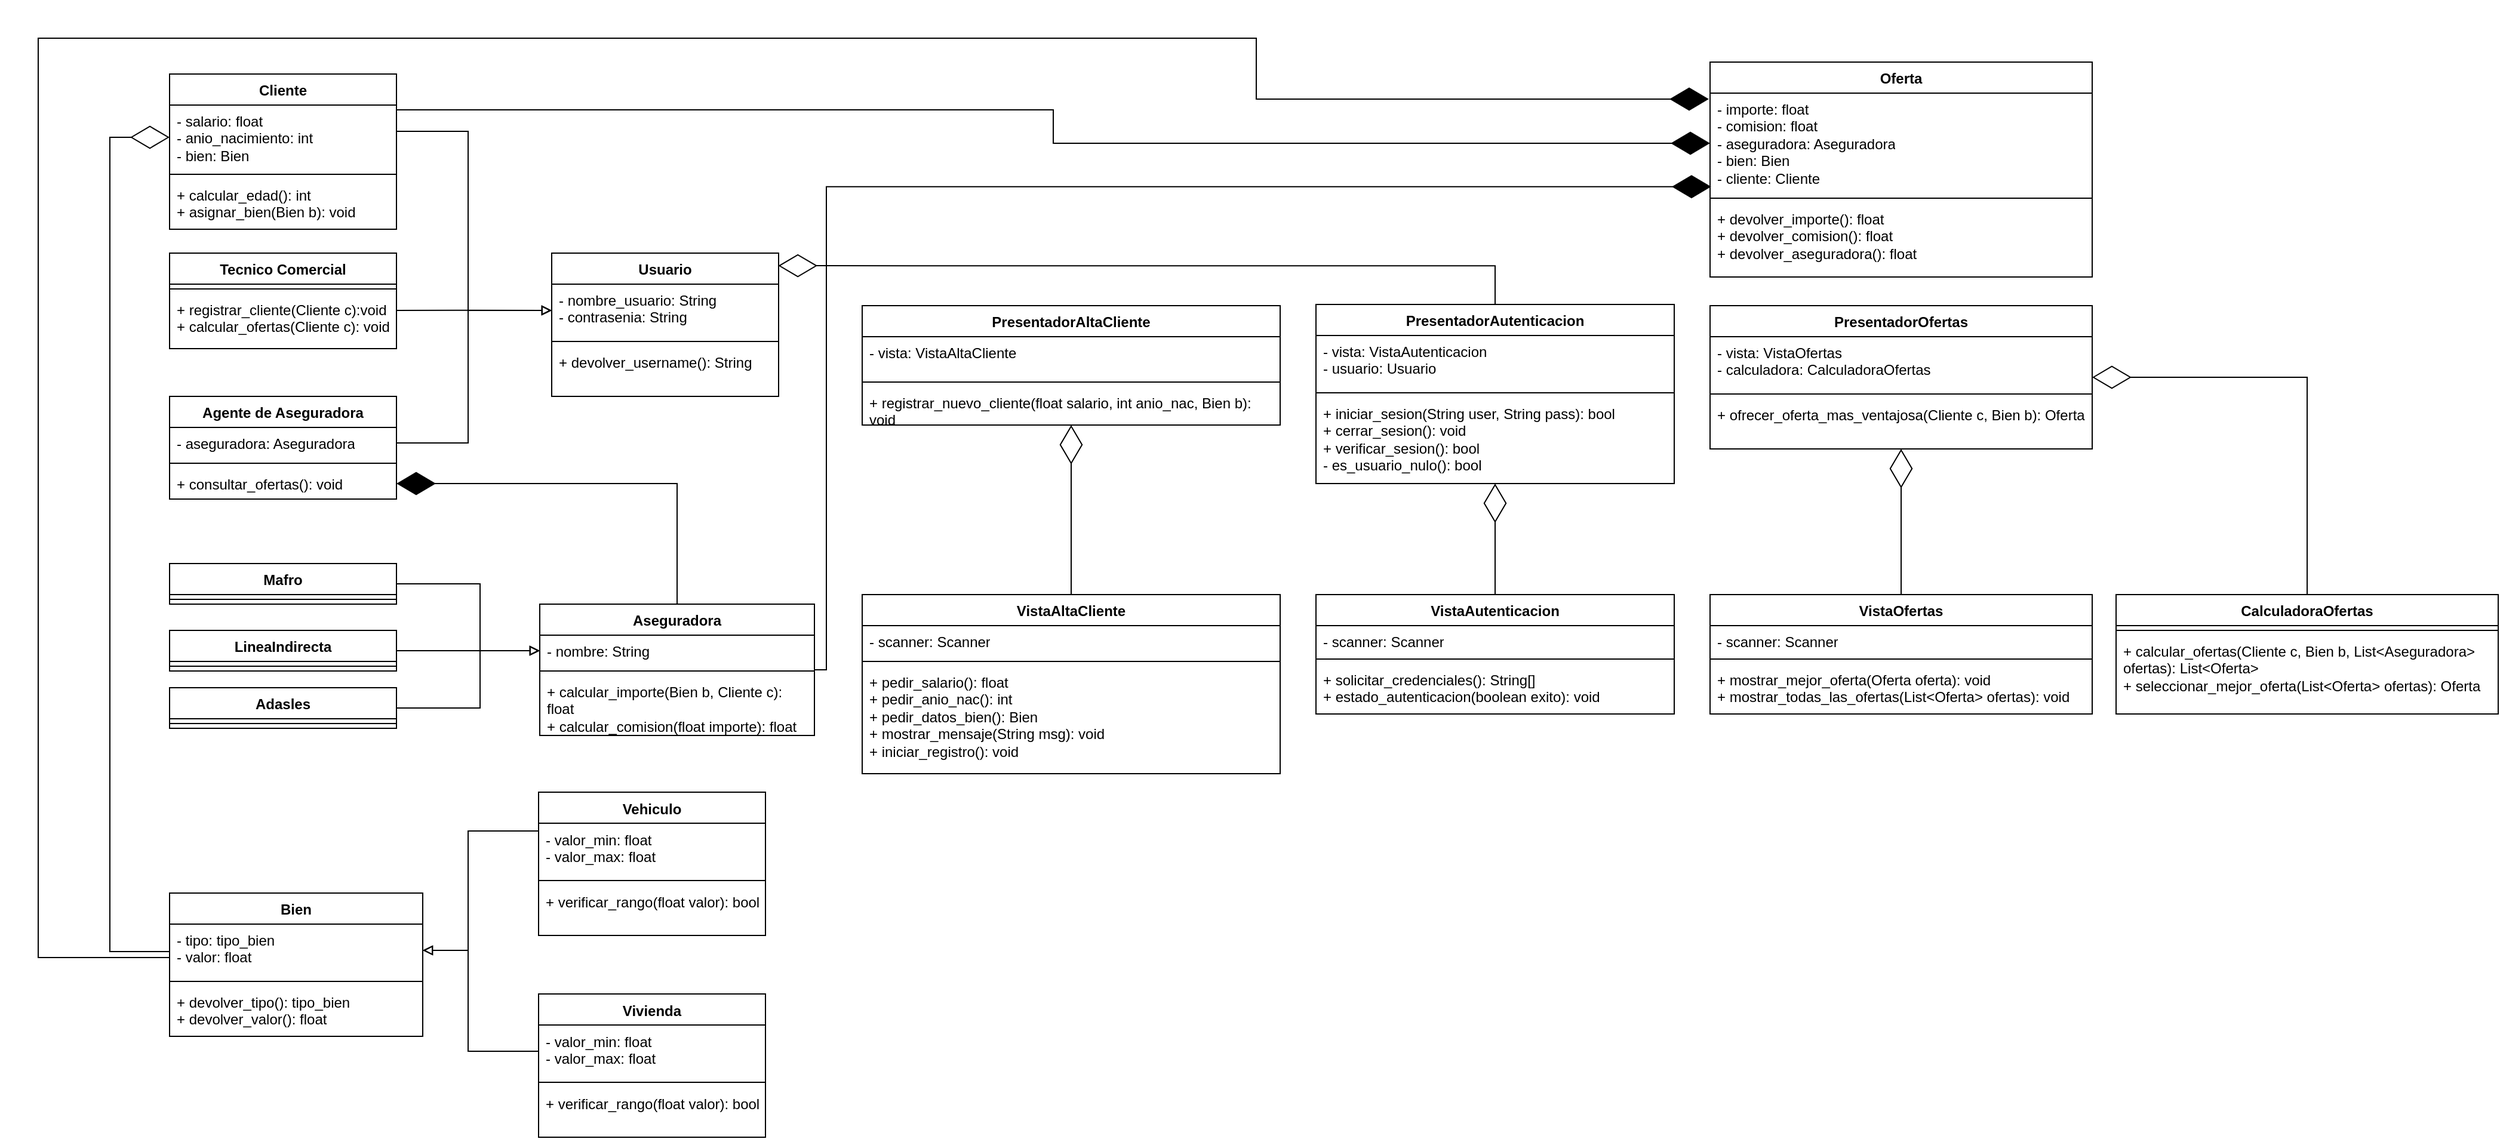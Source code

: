 <mxfile version="25.0.3">
  <diagram id="C5RBs43oDa-KdzZeNtuy" name="Page-1">
    <mxGraphModel dx="3160" dy="2427" grid="1" gridSize="10" guides="1" tooltips="1" connect="1" arrows="1" fold="1" page="1" pageScale="1" pageWidth="827" pageHeight="1169" math="0" shadow="0">
      <root>
        <mxCell id="WIyWlLk6GJQsqaUBKTNV-0" />
        <mxCell id="WIyWlLk6GJQsqaUBKTNV-1" parent="WIyWlLk6GJQsqaUBKTNV-0" />
        <mxCell id="Bf3HSFRt8SoNrJgRj-j6-0" value="Cliente" style="swimlane;fontStyle=1;align=center;verticalAlign=top;childLayout=stackLayout;horizontal=1;startSize=26;horizontalStack=0;resizeParent=1;resizeParentMax=0;resizeLast=0;collapsible=1;marginBottom=0;whiteSpace=wrap;html=1;" parent="WIyWlLk6GJQsqaUBKTNV-1" vertex="1">
          <mxGeometry x="10" y="50" width="190" height="130" as="geometry" />
        </mxCell>
        <mxCell id="Bf3HSFRt8SoNrJgRj-j6-1" value="&lt;div&gt;- salario: float&lt;/div&gt;&lt;div&gt;- anio_nacimiento: int&lt;br&gt;&lt;/div&gt;&lt;div&gt;- bien: Bien&lt;br&gt;&lt;/div&gt;" style="text;strokeColor=none;fillColor=none;align=left;verticalAlign=top;spacingLeft=4;spacingRight=4;overflow=hidden;rotatable=0;points=[[0,0.5],[1,0.5]];portConstraint=eastwest;whiteSpace=wrap;html=1;" parent="Bf3HSFRt8SoNrJgRj-j6-0" vertex="1">
          <mxGeometry y="26" width="190" height="54" as="geometry" />
        </mxCell>
        <mxCell id="Bf3HSFRt8SoNrJgRj-j6-2" value="" style="line;strokeWidth=1;fillColor=none;align=left;verticalAlign=middle;spacingTop=-1;spacingLeft=3;spacingRight=3;rotatable=0;labelPosition=right;points=[];portConstraint=eastwest;strokeColor=inherit;" parent="Bf3HSFRt8SoNrJgRj-j6-0" vertex="1">
          <mxGeometry y="80" width="190" height="8" as="geometry" />
        </mxCell>
        <mxCell id="Bf3HSFRt8SoNrJgRj-j6-3" value="&lt;div&gt;+ calcular_edad(): int&lt;/div&gt;&lt;div&gt;+ asignar_bien(Bien b): void&lt;br&gt;&lt;/div&gt;" style="text;strokeColor=none;fillColor=none;align=left;verticalAlign=top;spacingLeft=4;spacingRight=4;overflow=hidden;rotatable=0;points=[[0,0.5],[1,0.5]];portConstraint=eastwest;whiteSpace=wrap;html=1;" parent="Bf3HSFRt8SoNrJgRj-j6-0" vertex="1">
          <mxGeometry y="88" width="190" height="42" as="geometry" />
        </mxCell>
        <mxCell id="Bf3HSFRt8SoNrJgRj-j6-4" value="Tecnico Comercial" style="swimlane;fontStyle=1;align=center;verticalAlign=top;childLayout=stackLayout;horizontal=1;startSize=26;horizontalStack=0;resizeParent=1;resizeParentMax=0;resizeLast=0;collapsible=1;marginBottom=0;whiteSpace=wrap;html=1;" parent="WIyWlLk6GJQsqaUBKTNV-1" vertex="1">
          <mxGeometry x="10" y="200" width="190" height="80" as="geometry" />
        </mxCell>
        <mxCell id="Bf3HSFRt8SoNrJgRj-j6-6" value="" style="line;strokeWidth=1;fillColor=none;align=left;verticalAlign=middle;spacingTop=-1;spacingLeft=3;spacingRight=3;rotatable=0;labelPosition=right;points=[];portConstraint=eastwest;strokeColor=inherit;" parent="Bf3HSFRt8SoNrJgRj-j6-4" vertex="1">
          <mxGeometry y="26" width="190" height="8" as="geometry" />
        </mxCell>
        <mxCell id="Bf3HSFRt8SoNrJgRj-j6-7" value="&lt;div&gt;+ registrar_cliente(Cliente c):void&lt;/div&gt;&lt;div&gt;+ calcular_ofertas(Cliente c): void&lt;br&gt;&lt;/div&gt;" style="text;strokeColor=none;fillColor=none;align=left;verticalAlign=top;spacingLeft=4;spacingRight=4;overflow=hidden;rotatable=0;points=[[0,0.5],[1,0.5]];portConstraint=eastwest;whiteSpace=wrap;html=1;" parent="Bf3HSFRt8SoNrJgRj-j6-4" vertex="1">
          <mxGeometry y="34" width="190" height="46" as="geometry" />
        </mxCell>
        <mxCell id="Bf3HSFRt8SoNrJgRj-j6-8" value="Agente de Aseguradora" style="swimlane;fontStyle=1;align=center;verticalAlign=top;childLayout=stackLayout;horizontal=1;startSize=26;horizontalStack=0;resizeParent=1;resizeParentMax=0;resizeLast=0;collapsible=1;marginBottom=0;whiteSpace=wrap;html=1;" parent="WIyWlLk6GJQsqaUBKTNV-1" vertex="1">
          <mxGeometry x="10" y="320" width="190" height="86" as="geometry" />
        </mxCell>
        <mxCell id="Bf3HSFRt8SoNrJgRj-j6-9" value="- aseguradora: Aseguradora" style="text;strokeColor=none;fillColor=none;align=left;verticalAlign=top;spacingLeft=4;spacingRight=4;overflow=hidden;rotatable=0;points=[[0,0.5],[1,0.5]];portConstraint=eastwest;whiteSpace=wrap;html=1;" parent="Bf3HSFRt8SoNrJgRj-j6-8" vertex="1">
          <mxGeometry y="26" width="190" height="26" as="geometry" />
        </mxCell>
        <mxCell id="Bf3HSFRt8SoNrJgRj-j6-10" value="" style="line;strokeWidth=1;fillColor=none;align=left;verticalAlign=middle;spacingTop=-1;spacingLeft=3;spacingRight=3;rotatable=0;labelPosition=right;points=[];portConstraint=eastwest;strokeColor=inherit;" parent="Bf3HSFRt8SoNrJgRj-j6-8" vertex="1">
          <mxGeometry y="52" width="190" height="8" as="geometry" />
        </mxCell>
        <mxCell id="Bf3HSFRt8SoNrJgRj-j6-11" value="+ consultar_ofertas(): void" style="text;strokeColor=none;fillColor=none;align=left;verticalAlign=top;spacingLeft=4;spacingRight=4;overflow=hidden;rotatable=0;points=[[0,0.5],[1,0.5]];portConstraint=eastwest;whiteSpace=wrap;html=1;" parent="Bf3HSFRt8SoNrJgRj-j6-8" vertex="1">
          <mxGeometry y="60" width="190" height="26" as="geometry" />
        </mxCell>
        <mxCell id="Bf3HSFRt8SoNrJgRj-j6-12" value="Usuario" style="swimlane;fontStyle=1;align=center;verticalAlign=top;childLayout=stackLayout;horizontal=1;startSize=26;horizontalStack=0;resizeParent=1;resizeParentMax=0;resizeLast=0;collapsible=1;marginBottom=0;whiteSpace=wrap;html=1;" parent="WIyWlLk6GJQsqaUBKTNV-1" vertex="1">
          <mxGeometry x="330" y="200" width="190" height="120" as="geometry" />
        </mxCell>
        <mxCell id="Bf3HSFRt8SoNrJgRj-j6-13" value="&lt;div&gt;- nombre_usuario: String&lt;/div&gt;&lt;div&gt;- contrasenia: String&lt;br&gt;&lt;/div&gt;" style="text;strokeColor=none;fillColor=none;align=left;verticalAlign=top;spacingLeft=4;spacingRight=4;overflow=hidden;rotatable=0;points=[[0,0.5],[1,0.5]];portConstraint=eastwest;whiteSpace=wrap;html=1;" parent="Bf3HSFRt8SoNrJgRj-j6-12" vertex="1">
          <mxGeometry y="26" width="190" height="44" as="geometry" />
        </mxCell>
        <mxCell id="Bf3HSFRt8SoNrJgRj-j6-14" value="" style="line;strokeWidth=1;fillColor=none;align=left;verticalAlign=middle;spacingTop=-1;spacingLeft=3;spacingRight=3;rotatable=0;labelPosition=right;points=[];portConstraint=eastwest;strokeColor=inherit;" parent="Bf3HSFRt8SoNrJgRj-j6-12" vertex="1">
          <mxGeometry y="70" width="190" height="8" as="geometry" />
        </mxCell>
        <mxCell id="Bf3HSFRt8SoNrJgRj-j6-15" value="&lt;div&gt;+ devolver_username(): String&lt;/div&gt;" style="text;strokeColor=none;fillColor=none;align=left;verticalAlign=top;spacingLeft=4;spacingRight=4;overflow=hidden;rotatable=0;points=[[0,0.5],[1,0.5]];portConstraint=eastwest;whiteSpace=wrap;html=1;" parent="Bf3HSFRt8SoNrJgRj-j6-12" vertex="1">
          <mxGeometry y="78" width="190" height="42" as="geometry" />
        </mxCell>
        <mxCell id="Bf3HSFRt8SoNrJgRj-j6-16" value="Bien" style="swimlane;fontStyle=1;align=center;verticalAlign=top;childLayout=stackLayout;horizontal=1;startSize=26;horizontalStack=0;resizeParent=1;resizeParentMax=0;resizeLast=0;collapsible=1;marginBottom=0;whiteSpace=wrap;html=1;" parent="WIyWlLk6GJQsqaUBKTNV-1" vertex="1">
          <mxGeometry x="10" y="736" width="212" height="120" as="geometry" />
        </mxCell>
        <mxCell id="Bf3HSFRt8SoNrJgRj-j6-17" value="&lt;div&gt;- tipo: tipo_bien&lt;/div&gt;&lt;div&gt;- valor: float&lt;/div&gt;&lt;div&gt;&lt;br&gt;&lt;/div&gt;" style="text;strokeColor=none;fillColor=none;align=left;verticalAlign=top;spacingLeft=4;spacingRight=4;overflow=hidden;rotatable=0;points=[[0,0.5],[1,0.5]];portConstraint=eastwest;whiteSpace=wrap;html=1;" parent="Bf3HSFRt8SoNrJgRj-j6-16" vertex="1">
          <mxGeometry y="26" width="212" height="44" as="geometry" />
        </mxCell>
        <mxCell id="Bf3HSFRt8SoNrJgRj-j6-18" value="" style="line;strokeWidth=1;fillColor=none;align=left;verticalAlign=middle;spacingTop=-1;spacingLeft=3;spacingRight=3;rotatable=0;labelPosition=right;points=[];portConstraint=eastwest;strokeColor=inherit;" parent="Bf3HSFRt8SoNrJgRj-j6-16" vertex="1">
          <mxGeometry y="70" width="212" height="8" as="geometry" />
        </mxCell>
        <mxCell id="Bf3HSFRt8SoNrJgRj-j6-19" value="&lt;div&gt;+ devolver_tipo(): tipo_bien&lt;/div&gt;&lt;div&gt;+ devolver_valor(): float&lt;br&gt;&lt;/div&gt;" style="text;strokeColor=none;fillColor=none;align=left;verticalAlign=top;spacingLeft=4;spacingRight=4;overflow=hidden;rotatable=0;points=[[0,0.5],[1,0.5]];portConstraint=eastwest;whiteSpace=wrap;html=1;" parent="Bf3HSFRt8SoNrJgRj-j6-16" vertex="1">
          <mxGeometry y="78" width="212" height="42" as="geometry" />
        </mxCell>
        <mxCell id="Bf3HSFRt8SoNrJgRj-j6-20" value="Aseguradora" style="swimlane;fontStyle=1;align=center;verticalAlign=top;childLayout=stackLayout;horizontal=1;startSize=26;horizontalStack=0;resizeParent=1;resizeParentMax=0;resizeLast=0;collapsible=1;marginBottom=0;whiteSpace=wrap;html=1;" parent="WIyWlLk6GJQsqaUBKTNV-1" vertex="1">
          <mxGeometry x="320" y="494" width="230" height="110" as="geometry" />
        </mxCell>
        <mxCell id="Bf3HSFRt8SoNrJgRj-j6-21" value="- nombre: String" style="text;strokeColor=none;fillColor=none;align=left;verticalAlign=top;spacingLeft=4;spacingRight=4;overflow=hidden;rotatable=0;points=[[0,0.5],[1,0.5]];portConstraint=eastwest;whiteSpace=wrap;html=1;" parent="Bf3HSFRt8SoNrJgRj-j6-20" vertex="1">
          <mxGeometry y="26" width="230" height="26" as="geometry" />
        </mxCell>
        <mxCell id="Bf3HSFRt8SoNrJgRj-j6-22" value="" style="line;strokeWidth=1;fillColor=none;align=left;verticalAlign=middle;spacingTop=-1;spacingLeft=3;spacingRight=3;rotatable=0;labelPosition=right;points=[];portConstraint=eastwest;strokeColor=inherit;" parent="Bf3HSFRt8SoNrJgRj-j6-20" vertex="1">
          <mxGeometry y="52" width="230" height="8" as="geometry" />
        </mxCell>
        <mxCell id="Bf3HSFRt8SoNrJgRj-j6-23" value="&lt;div&gt;+ calcular_importe(Bien b, Cliente c): float&lt;/div&gt;&lt;div&gt;+ calcular_comision(float importe): float&lt;br&gt;&lt;/div&gt;" style="text;strokeColor=none;fillColor=none;align=left;verticalAlign=top;spacingLeft=4;spacingRight=4;overflow=hidden;rotatable=0;points=[[0,0.5],[1,0.5]];portConstraint=eastwest;whiteSpace=wrap;html=1;" parent="Bf3HSFRt8SoNrJgRj-j6-20" vertex="1">
          <mxGeometry y="60" width="230" height="50" as="geometry" />
        </mxCell>
        <mxCell id="Bf3HSFRt8SoNrJgRj-j6-56" style="rounded=0;orthogonalLoop=1;jettySize=auto;html=1;entryX=0;entryY=0.5;entryDx=0;entryDy=0;edgeStyle=orthogonalEdgeStyle;endArrow=block;endFill=0;" parent="WIyWlLk6GJQsqaUBKTNV-1" source="Bf3HSFRt8SoNrJgRj-j6-24" target="Bf3HSFRt8SoNrJgRj-j6-21" edge="1">
          <mxGeometry relative="1" as="geometry">
            <mxPoint x="365" y="574" as="targetPoint" />
            <Array as="points">
              <mxPoint x="270" y="477" />
              <mxPoint x="270" y="533" />
            </Array>
          </mxGeometry>
        </mxCell>
        <mxCell id="Bf3HSFRt8SoNrJgRj-j6-24" value="Mafro" style="swimlane;fontStyle=1;align=center;verticalAlign=top;childLayout=stackLayout;horizontal=1;startSize=26;horizontalStack=0;resizeParent=1;resizeParentMax=0;resizeLast=0;collapsible=1;marginBottom=0;whiteSpace=wrap;html=1;" parent="WIyWlLk6GJQsqaUBKTNV-1" vertex="1">
          <mxGeometry x="10" y="460" width="190" height="34" as="geometry" />
        </mxCell>
        <mxCell id="Bf3HSFRt8SoNrJgRj-j6-26" value="" style="line;strokeWidth=1;fillColor=none;align=left;verticalAlign=middle;spacingTop=-1;spacingLeft=3;spacingRight=3;rotatable=0;labelPosition=right;points=[];portConstraint=eastwest;strokeColor=inherit;" parent="Bf3HSFRt8SoNrJgRj-j6-24" vertex="1">
          <mxGeometry y="26" width="190" height="8" as="geometry" />
        </mxCell>
        <mxCell id="Bf3HSFRt8SoNrJgRj-j6-53" style="rounded=0;orthogonalLoop=1;jettySize=auto;html=1;entryX=0;entryY=0.5;entryDx=0;entryDy=0;edgeStyle=orthogonalEdgeStyle;endArrow=block;endFill=0;" parent="WIyWlLk6GJQsqaUBKTNV-1" source="Bf3HSFRt8SoNrJgRj-j6-28" target="Bf3HSFRt8SoNrJgRj-j6-21" edge="1">
          <mxGeometry relative="1" as="geometry">
            <mxPoint x="425" y="584" as="targetPoint" />
            <Array as="points">
              <mxPoint x="240" y="533" />
              <mxPoint x="240" y="533" />
            </Array>
          </mxGeometry>
        </mxCell>
        <mxCell id="Bf3HSFRt8SoNrJgRj-j6-28" value="LineaIndirecta" style="swimlane;fontStyle=1;align=center;verticalAlign=top;childLayout=stackLayout;horizontal=1;startSize=26;horizontalStack=0;resizeParent=1;resizeParentMax=0;resizeLast=0;collapsible=1;marginBottom=0;whiteSpace=wrap;html=1;" parent="WIyWlLk6GJQsqaUBKTNV-1" vertex="1">
          <mxGeometry x="10" y="516" width="190" height="34" as="geometry" />
        </mxCell>
        <mxCell id="Bf3HSFRt8SoNrJgRj-j6-30" value="" style="line;strokeWidth=1;fillColor=none;align=left;verticalAlign=middle;spacingTop=-1;spacingLeft=3;spacingRight=3;rotatable=0;labelPosition=right;points=[];portConstraint=eastwest;strokeColor=inherit;" parent="Bf3HSFRt8SoNrJgRj-j6-28" vertex="1">
          <mxGeometry y="26" width="190" height="8" as="geometry" />
        </mxCell>
        <mxCell id="Bf3HSFRt8SoNrJgRj-j6-54" style="rounded=0;orthogonalLoop=1;jettySize=auto;html=1;entryX=0;entryY=0.5;entryDx=0;entryDy=0;edgeStyle=orthogonalEdgeStyle;endArrow=block;endFill=0;" parent="WIyWlLk6GJQsqaUBKTNV-1" source="Bf3HSFRt8SoNrJgRj-j6-32" target="Bf3HSFRt8SoNrJgRj-j6-21" edge="1">
          <mxGeometry relative="1" as="geometry">
            <mxPoint x="515" y="584" as="targetPoint" />
            <Array as="points">
              <mxPoint x="270" y="581" />
              <mxPoint x="270" y="533" />
            </Array>
          </mxGeometry>
        </mxCell>
        <mxCell id="Bf3HSFRt8SoNrJgRj-j6-32" value="Adasles" style="swimlane;fontStyle=1;align=center;verticalAlign=top;childLayout=stackLayout;horizontal=1;startSize=26;horizontalStack=0;resizeParent=1;resizeParentMax=0;resizeLast=0;collapsible=1;marginBottom=0;whiteSpace=wrap;html=1;" parent="WIyWlLk6GJQsqaUBKTNV-1" vertex="1">
          <mxGeometry x="10" y="564" width="190" height="34" as="geometry" />
        </mxCell>
        <mxCell id="Bf3HSFRt8SoNrJgRj-j6-34" value="" style="line;strokeWidth=1;fillColor=none;align=left;verticalAlign=middle;spacingTop=-1;spacingLeft=3;spacingRight=3;rotatable=0;labelPosition=right;points=[];portConstraint=eastwest;strokeColor=inherit;" parent="Bf3HSFRt8SoNrJgRj-j6-32" vertex="1">
          <mxGeometry y="26" width="190" height="8" as="geometry" />
        </mxCell>
        <mxCell id="Bf3HSFRt8SoNrJgRj-j6-36" value="Oferta" style="swimlane;fontStyle=1;align=center;verticalAlign=top;childLayout=stackLayout;horizontal=1;startSize=26;horizontalStack=0;resizeParent=1;resizeParentMax=0;resizeLast=0;collapsible=1;marginBottom=0;whiteSpace=wrap;html=1;" parent="WIyWlLk6GJQsqaUBKTNV-1" vertex="1">
          <mxGeometry x="1300" y="40" width="320" height="180" as="geometry" />
        </mxCell>
        <mxCell id="Bf3HSFRt8SoNrJgRj-j6-37" value="&lt;div&gt;- importe: float&lt;/div&gt;&lt;div&gt;- comision: float&lt;/div&gt;&lt;div&gt;- aseguradora: Aseguradora&lt;/div&gt;&lt;div&gt;- bien: Bien&lt;/div&gt;&lt;div&gt;- cliente: Cliente&lt;br&gt;&lt;/div&gt;" style="text;strokeColor=none;fillColor=none;align=left;verticalAlign=top;spacingLeft=4;spacingRight=4;overflow=hidden;rotatable=0;points=[[0,0.5],[1,0.5]];portConstraint=eastwest;whiteSpace=wrap;html=1;" parent="Bf3HSFRt8SoNrJgRj-j6-36" vertex="1">
          <mxGeometry y="26" width="320" height="84" as="geometry" />
        </mxCell>
        <mxCell id="Bf3HSFRt8SoNrJgRj-j6-38" value="" style="line;strokeWidth=1;fillColor=none;align=left;verticalAlign=middle;spacingTop=-1;spacingLeft=3;spacingRight=3;rotatable=0;labelPosition=right;points=[];portConstraint=eastwest;strokeColor=inherit;" parent="Bf3HSFRt8SoNrJgRj-j6-36" vertex="1">
          <mxGeometry y="110" width="320" height="8" as="geometry" />
        </mxCell>
        <mxCell id="Bf3HSFRt8SoNrJgRj-j6-39" value="&lt;div&gt;+ devolver_importe(): float&lt;/div&gt;&lt;div&gt;&lt;div&gt;+ devolver_comision(): float&lt;/div&gt;&lt;div&gt;&lt;div&gt;+ devolver_aseguradora(): float&lt;/div&gt;&lt;br&gt;&lt;br&gt;&lt;/div&gt;&lt;/div&gt;" style="text;strokeColor=none;fillColor=none;align=left;verticalAlign=top;spacingLeft=4;spacingRight=4;overflow=hidden;rotatable=0;points=[[0,0.5],[1,0.5]];portConstraint=eastwest;whiteSpace=wrap;html=1;" parent="Bf3HSFRt8SoNrJgRj-j6-36" vertex="1">
          <mxGeometry y="118" width="320" height="62" as="geometry" />
        </mxCell>
        <mxCell id="Bf3HSFRt8SoNrJgRj-j6-48" style="edgeStyle=orthogonalEdgeStyle;rounded=0;orthogonalLoop=1;jettySize=auto;html=1;exitX=1;exitY=0.5;exitDx=0;exitDy=0;entryX=0;entryY=0.5;entryDx=0;entryDy=0;endArrow=block;endFill=0;" parent="WIyWlLk6GJQsqaUBKTNV-1" source="Bf3HSFRt8SoNrJgRj-j6-1" target="Bf3HSFRt8SoNrJgRj-j6-13" edge="1">
          <mxGeometry relative="1" as="geometry">
            <Array as="points">
              <mxPoint x="260" y="98" />
              <mxPoint x="260" y="248" />
            </Array>
          </mxGeometry>
        </mxCell>
        <mxCell id="Bf3HSFRt8SoNrJgRj-j6-50" style="edgeStyle=orthogonalEdgeStyle;rounded=0;orthogonalLoop=1;jettySize=auto;html=1;exitX=1;exitY=0.5;exitDx=0;exitDy=0;entryX=0;entryY=0.5;entryDx=0;entryDy=0;endArrow=block;endFill=0;" parent="WIyWlLk6GJQsqaUBKTNV-1" source="Bf3HSFRt8SoNrJgRj-j6-9" target="Bf3HSFRt8SoNrJgRj-j6-13" edge="1">
          <mxGeometry relative="1" as="geometry">
            <Array as="points">
              <mxPoint x="260" y="359" />
              <mxPoint x="260" y="248" />
            </Array>
          </mxGeometry>
        </mxCell>
        <mxCell id="Bf3HSFRt8SoNrJgRj-j6-49" style="edgeStyle=orthogonalEdgeStyle;rounded=0;orthogonalLoop=1;jettySize=auto;html=1;endArrow=block;endFill=0;entryX=0;entryY=0.5;entryDx=0;entryDy=0;exitX=0.998;exitY=0.303;exitDx=0;exitDy=0;exitPerimeter=0;" parent="WIyWlLk6GJQsqaUBKTNV-1" source="Bf3HSFRt8SoNrJgRj-j6-7" target="Bf3HSFRt8SoNrJgRj-j6-13" edge="1">
          <mxGeometry relative="1" as="geometry">
            <mxPoint x="320" y="248" as="targetPoint" />
            <mxPoint x="200" y="248" as="sourcePoint" />
            <Array as="points" />
          </mxGeometry>
        </mxCell>
        <mxCell id="p6PJSmYDAfEMH3VSV_cq-13" style="edgeStyle=orthogonalEdgeStyle;rounded=0;orthogonalLoop=1;jettySize=auto;html=1;entryX=0.5;entryY=0;entryDx=0;entryDy=0;endArrow=none;endFill=0;startArrow=diamondThin;startFill=0;startSize=30;" edge="1" parent="WIyWlLk6GJQsqaUBKTNV-1" source="Bf3HSFRt8SoNrJgRj-j6-62" target="Bf3HSFRt8SoNrJgRj-j6-66">
          <mxGeometry relative="1" as="geometry" />
        </mxCell>
        <mxCell id="Bf3HSFRt8SoNrJgRj-j6-62" value="PresentadorAutenticacion" style="swimlane;fontStyle=1;align=center;verticalAlign=top;childLayout=stackLayout;horizontal=1;startSize=26;horizontalStack=0;resizeParent=1;resizeParentMax=0;resizeLast=0;collapsible=1;marginBottom=0;whiteSpace=wrap;html=1;" parent="WIyWlLk6GJQsqaUBKTNV-1" vertex="1">
          <mxGeometry x="970" y="243" width="300" height="150" as="geometry" />
        </mxCell>
        <mxCell id="Bf3HSFRt8SoNrJgRj-j6-63" value="&lt;div&gt;- vista: VistaAutenticacion&lt;/div&gt;&lt;div&gt;- usuario: Usuario&lt;br&gt;&lt;/div&gt;" style="text;strokeColor=none;fillColor=none;align=left;verticalAlign=top;spacingLeft=4;spacingRight=4;overflow=hidden;rotatable=0;points=[[0,0.5],[1,0.5]];portConstraint=eastwest;whiteSpace=wrap;html=1;" parent="Bf3HSFRt8SoNrJgRj-j6-62" vertex="1">
          <mxGeometry y="26" width="300" height="44" as="geometry" />
        </mxCell>
        <mxCell id="Bf3HSFRt8SoNrJgRj-j6-64" value="" style="line;strokeWidth=1;fillColor=none;align=left;verticalAlign=middle;spacingTop=-1;spacingLeft=3;spacingRight=3;rotatable=0;labelPosition=right;points=[];portConstraint=eastwest;strokeColor=inherit;" parent="Bf3HSFRt8SoNrJgRj-j6-62" vertex="1">
          <mxGeometry y="70" width="300" height="8" as="geometry" />
        </mxCell>
        <mxCell id="Bf3HSFRt8SoNrJgRj-j6-65" value="&lt;div&gt;+ iniciar_sesion(String user, String pass): bool&lt;/div&gt;&lt;div&gt;&lt;div&gt;+ cerrar_sesion(): void&lt;br&gt;&lt;/div&gt;&lt;div&gt;+ verificar_sesion(): bool&lt;/div&gt;- es_usuario_nulo(): bool&lt;/div&gt;" style="text;strokeColor=none;fillColor=none;align=left;verticalAlign=top;spacingLeft=4;spacingRight=4;overflow=hidden;rotatable=0;points=[[0,0.5],[1,0.5]];portConstraint=eastwest;whiteSpace=wrap;html=1;" parent="Bf3HSFRt8SoNrJgRj-j6-62" vertex="1">
          <mxGeometry y="78" width="300" height="72" as="geometry" />
        </mxCell>
        <mxCell id="Bf3HSFRt8SoNrJgRj-j6-66" value="VistaAutenticacion" style="swimlane;fontStyle=1;align=center;verticalAlign=top;childLayout=stackLayout;horizontal=1;startSize=26;horizontalStack=0;resizeParent=1;resizeParentMax=0;resizeLast=0;collapsible=1;marginBottom=0;whiteSpace=wrap;html=1;" parent="WIyWlLk6GJQsqaUBKTNV-1" vertex="1">
          <mxGeometry x="970" y="486" width="300" height="100" as="geometry" />
        </mxCell>
        <mxCell id="Bf3HSFRt8SoNrJgRj-j6-67" value="- scanner: Scanner" style="text;strokeColor=none;fillColor=none;align=left;verticalAlign=top;spacingLeft=4;spacingRight=4;overflow=hidden;rotatable=0;points=[[0,0.5],[1,0.5]];portConstraint=eastwest;whiteSpace=wrap;html=1;" parent="Bf3HSFRt8SoNrJgRj-j6-66" vertex="1">
          <mxGeometry y="26" width="300" height="24" as="geometry" />
        </mxCell>
        <mxCell id="Bf3HSFRt8SoNrJgRj-j6-68" value="" style="line;strokeWidth=1;fillColor=none;align=left;verticalAlign=middle;spacingTop=-1;spacingLeft=3;spacingRight=3;rotatable=0;labelPosition=right;points=[];portConstraint=eastwest;strokeColor=inherit;" parent="Bf3HSFRt8SoNrJgRj-j6-66" vertex="1">
          <mxGeometry y="50" width="300" height="8" as="geometry" />
        </mxCell>
        <mxCell id="Bf3HSFRt8SoNrJgRj-j6-69" value="&lt;div&gt;+ solicitar_credenciales(): String[]&lt;/div&gt;&lt;div&gt;+ estado_autenticacion(boolean exito): void&lt;/div&gt;&lt;div&gt;&lt;br&gt;&lt;/div&gt;" style="text;strokeColor=none;fillColor=none;align=left;verticalAlign=top;spacingLeft=4;spacingRight=4;overflow=hidden;rotatable=0;points=[[0,0.5],[1,0.5]];portConstraint=eastwest;whiteSpace=wrap;html=1;" parent="Bf3HSFRt8SoNrJgRj-j6-66" vertex="1">
          <mxGeometry y="58" width="300" height="42" as="geometry" />
        </mxCell>
        <mxCell id="p6PJSmYDAfEMH3VSV_cq-14" style="edgeStyle=orthogonalEdgeStyle;rounded=0;orthogonalLoop=1;jettySize=auto;html=1;entryX=0.5;entryY=0;entryDx=0;entryDy=0;endArrow=none;endFill=0;startArrow=diamondThin;startFill=0;startSize=30;" edge="1" parent="WIyWlLk6GJQsqaUBKTNV-1" source="Bf3HSFRt8SoNrJgRj-j6-70" target="Bf3HSFRt8SoNrJgRj-j6-74">
          <mxGeometry relative="1" as="geometry" />
        </mxCell>
        <mxCell id="p6PJSmYDAfEMH3VSV_cq-15" style="edgeStyle=orthogonalEdgeStyle;rounded=0;orthogonalLoop=1;jettySize=auto;html=1;endArrow=none;endFill=0;startArrow=diamondThin;startFill=0;startSize=30;" edge="1" parent="WIyWlLk6GJQsqaUBKTNV-1" source="Bf3HSFRt8SoNrJgRj-j6-70" target="Bf3HSFRt8SoNrJgRj-j6-144">
          <mxGeometry relative="1" as="geometry" />
        </mxCell>
        <mxCell id="Bf3HSFRt8SoNrJgRj-j6-70" value="PresentadorOfertas" style="swimlane;fontStyle=1;align=center;verticalAlign=top;childLayout=stackLayout;horizontal=1;startSize=26;horizontalStack=0;resizeParent=1;resizeParentMax=0;resizeLast=0;collapsible=1;marginBottom=0;whiteSpace=wrap;html=1;" parent="WIyWlLk6GJQsqaUBKTNV-1" vertex="1">
          <mxGeometry x="1300" y="244" width="320" height="120" as="geometry" />
        </mxCell>
        <mxCell id="Bf3HSFRt8SoNrJgRj-j6-71" value="&lt;div&gt;- vista: VistaOfertas&lt;/div&gt;&lt;div&gt;- calculadora: CalculadoraOfertas&lt;br&gt;&lt;/div&gt;" style="text;strokeColor=none;fillColor=none;align=left;verticalAlign=top;spacingLeft=4;spacingRight=4;overflow=hidden;rotatable=0;points=[[0,0.5],[1,0.5]];portConstraint=eastwest;whiteSpace=wrap;html=1;" parent="Bf3HSFRt8SoNrJgRj-j6-70" vertex="1">
          <mxGeometry y="26" width="320" height="44" as="geometry" />
        </mxCell>
        <mxCell id="Bf3HSFRt8SoNrJgRj-j6-72" value="" style="line;strokeWidth=1;fillColor=none;align=left;verticalAlign=middle;spacingTop=-1;spacingLeft=3;spacingRight=3;rotatable=0;labelPosition=right;points=[];portConstraint=eastwest;strokeColor=inherit;" parent="Bf3HSFRt8SoNrJgRj-j6-70" vertex="1">
          <mxGeometry y="70" width="320" height="8" as="geometry" />
        </mxCell>
        <mxCell id="Bf3HSFRt8SoNrJgRj-j6-73" value="&lt;div&gt;+ ofrecer_oferta_mas_ventajosa(Cliente c, Bien b): Oferta&lt;br&gt;&lt;/div&gt;" style="text;strokeColor=none;fillColor=none;align=left;verticalAlign=top;spacingLeft=4;spacingRight=4;overflow=hidden;rotatable=0;points=[[0,0.5],[1,0.5]];portConstraint=eastwest;whiteSpace=wrap;html=1;" parent="Bf3HSFRt8SoNrJgRj-j6-70" vertex="1">
          <mxGeometry y="78" width="320" height="42" as="geometry" />
        </mxCell>
        <mxCell id="Bf3HSFRt8SoNrJgRj-j6-74" value="VistaOfertas" style="swimlane;fontStyle=1;align=center;verticalAlign=top;childLayout=stackLayout;horizontal=1;startSize=26;horizontalStack=0;resizeParent=1;resizeParentMax=0;resizeLast=0;collapsible=1;marginBottom=0;whiteSpace=wrap;html=1;" parent="WIyWlLk6GJQsqaUBKTNV-1" vertex="1">
          <mxGeometry x="1300" y="486" width="320" height="100" as="geometry" />
        </mxCell>
        <mxCell id="Bf3HSFRt8SoNrJgRj-j6-75" value="&lt;div&gt;- scanner: Scanner&lt;/div&gt;" style="text;strokeColor=none;fillColor=none;align=left;verticalAlign=top;spacingLeft=4;spacingRight=4;overflow=hidden;rotatable=0;points=[[0,0.5],[1,0.5]];portConstraint=eastwest;whiteSpace=wrap;html=1;" parent="Bf3HSFRt8SoNrJgRj-j6-74" vertex="1">
          <mxGeometry y="26" width="320" height="24" as="geometry" />
        </mxCell>
        <mxCell id="Bf3HSFRt8SoNrJgRj-j6-76" value="" style="line;strokeWidth=1;fillColor=none;align=left;verticalAlign=middle;spacingTop=-1;spacingLeft=3;spacingRight=3;rotatable=0;labelPosition=right;points=[];portConstraint=eastwest;strokeColor=inherit;" parent="Bf3HSFRt8SoNrJgRj-j6-74" vertex="1">
          <mxGeometry y="50" width="320" height="8" as="geometry" />
        </mxCell>
        <mxCell id="Bf3HSFRt8SoNrJgRj-j6-77" value="&lt;div&gt;+ mostrar_mejor_oferta(Oferta oferta): void&lt;/div&gt;&lt;div&gt;+ mostrar_todas_las_ofertas(List&amp;lt;Oferta&amp;gt; ofertas): void&lt;/div&gt;" style="text;strokeColor=none;fillColor=none;align=left;verticalAlign=top;spacingLeft=4;spacingRight=4;overflow=hidden;rotatable=0;points=[[0,0.5],[1,0.5]];portConstraint=eastwest;whiteSpace=wrap;html=1;" parent="Bf3HSFRt8SoNrJgRj-j6-74" vertex="1">
          <mxGeometry y="58" width="320" height="42" as="geometry" />
        </mxCell>
        <mxCell id="p6PJSmYDAfEMH3VSV_cq-11" style="edgeStyle=orthogonalEdgeStyle;rounded=0;orthogonalLoop=1;jettySize=auto;html=1;entryX=0.5;entryY=0;entryDx=0;entryDy=0;endArrow=none;endFill=0;startArrow=diamondThin;startFill=0;startSize=30;" edge="1" parent="WIyWlLk6GJQsqaUBKTNV-1" source="Bf3HSFRt8SoNrJgRj-j6-78" target="Bf3HSFRt8SoNrJgRj-j6-82">
          <mxGeometry relative="1" as="geometry" />
        </mxCell>
        <mxCell id="Bf3HSFRt8SoNrJgRj-j6-78" value="PresentadorAltaCliente" style="swimlane;fontStyle=1;align=center;verticalAlign=top;childLayout=stackLayout;horizontal=1;startSize=26;horizontalStack=0;resizeParent=1;resizeParentMax=0;resizeLast=0;collapsible=1;marginBottom=0;whiteSpace=wrap;html=1;" parent="WIyWlLk6GJQsqaUBKTNV-1" vertex="1">
          <mxGeometry x="590" y="244" width="350" height="100" as="geometry" />
        </mxCell>
        <mxCell id="Bf3HSFRt8SoNrJgRj-j6-79" value="&lt;div&gt;- vista: VistaAltaCliente&lt;/div&gt;" style="text;strokeColor=none;fillColor=none;align=left;verticalAlign=top;spacingLeft=4;spacingRight=4;overflow=hidden;rotatable=0;points=[[0,0.5],[1,0.5]];portConstraint=eastwest;whiteSpace=wrap;html=1;" parent="Bf3HSFRt8SoNrJgRj-j6-78" vertex="1">
          <mxGeometry y="26" width="350" height="34" as="geometry" />
        </mxCell>
        <mxCell id="Bf3HSFRt8SoNrJgRj-j6-80" value="" style="line;strokeWidth=1;fillColor=none;align=left;verticalAlign=middle;spacingTop=-1;spacingLeft=3;spacingRight=3;rotatable=0;labelPosition=right;points=[];portConstraint=eastwest;strokeColor=inherit;" parent="Bf3HSFRt8SoNrJgRj-j6-78" vertex="1">
          <mxGeometry y="60" width="350" height="8" as="geometry" />
        </mxCell>
        <mxCell id="Bf3HSFRt8SoNrJgRj-j6-81" value="&lt;div&gt;+ registrar_nuevo_cliente(float salario, int anio_nac, Bien b): void&lt;/div&gt;&lt;div&gt;&lt;br&gt;&lt;/div&gt;" style="text;strokeColor=none;fillColor=none;align=left;verticalAlign=top;spacingLeft=4;spacingRight=4;overflow=hidden;rotatable=0;points=[[0,0.5],[1,0.5]];portConstraint=eastwest;whiteSpace=wrap;html=1;" parent="Bf3HSFRt8SoNrJgRj-j6-78" vertex="1">
          <mxGeometry y="68" width="350" height="32" as="geometry" />
        </mxCell>
        <mxCell id="Bf3HSFRt8SoNrJgRj-j6-82" value="VistaAltaCliente" style="swimlane;fontStyle=1;align=center;verticalAlign=top;childLayout=stackLayout;horizontal=1;startSize=26;horizontalStack=0;resizeParent=1;resizeParentMax=0;resizeLast=0;collapsible=1;marginBottom=0;whiteSpace=wrap;html=1;" parent="WIyWlLk6GJQsqaUBKTNV-1" vertex="1">
          <mxGeometry x="590" y="486" width="350" height="150" as="geometry" />
        </mxCell>
        <mxCell id="Bf3HSFRt8SoNrJgRj-j6-83" value="- s&lt;span class=&quot;hljs-type&quot;&gt;canner&lt;/span&gt;: &lt;span class=&quot;hljs-variable&quot;&gt;Scanner&lt;/span&gt;" style="text;strokeColor=none;fillColor=none;align=left;verticalAlign=top;spacingLeft=4;spacingRight=4;overflow=hidden;rotatable=0;points=[[0,0.5],[1,0.5]];portConstraint=eastwest;whiteSpace=wrap;html=1;" parent="Bf3HSFRt8SoNrJgRj-j6-82" vertex="1">
          <mxGeometry y="26" width="350" height="26" as="geometry" />
        </mxCell>
        <mxCell id="Bf3HSFRt8SoNrJgRj-j6-84" value="" style="line;strokeWidth=1;fillColor=none;align=left;verticalAlign=middle;spacingTop=-1;spacingLeft=3;spacingRight=3;rotatable=0;labelPosition=right;points=[];portConstraint=eastwest;strokeColor=inherit;" parent="Bf3HSFRt8SoNrJgRj-j6-82" vertex="1">
          <mxGeometry y="52" width="350" height="8" as="geometry" />
        </mxCell>
        <mxCell id="Bf3HSFRt8SoNrJgRj-j6-85" value="&lt;div&gt;+ pedir_salario(): float&lt;/div&gt;&lt;div&gt;+ pedir_anio_nac(): int&lt;/div&gt;&lt;div&gt;+ pedir_datos_bien(): Bien&lt;br&gt;&lt;/div&gt;&lt;div&gt;+ mostrar_mensaje(String msg): void&lt;/div&gt;&lt;div&gt;+ iniciar_registro(): void&lt;br&gt;&lt;/div&gt;" style="text;strokeColor=none;fillColor=none;align=left;verticalAlign=top;spacingLeft=4;spacingRight=4;overflow=hidden;rotatable=0;points=[[0,0.5],[1,0.5]];portConstraint=eastwest;whiteSpace=wrap;html=1;" parent="Bf3HSFRt8SoNrJgRj-j6-82" vertex="1">
          <mxGeometry y="60" width="350" height="90" as="geometry" />
        </mxCell>
        <mxCell id="Bf3HSFRt8SoNrJgRj-j6-110" value="Vehiculo" style="swimlane;fontStyle=1;align=center;verticalAlign=top;childLayout=stackLayout;horizontal=1;startSize=26;horizontalStack=0;resizeParent=1;resizeParentMax=0;resizeLast=0;collapsible=1;marginBottom=0;whiteSpace=wrap;html=1;" parent="WIyWlLk6GJQsqaUBKTNV-1" vertex="1">
          <mxGeometry x="319" y="651.5" width="190" height="120" as="geometry" />
        </mxCell>
        <mxCell id="Bf3HSFRt8SoNrJgRj-j6-111" value="&lt;div&gt;- valor_min: float&lt;/div&gt;&lt;div&gt;- valor_max: float&lt;br&gt;&lt;/div&gt;" style="text;strokeColor=none;fillColor=none;align=left;verticalAlign=top;spacingLeft=4;spacingRight=4;overflow=hidden;rotatable=0;points=[[0,0.5],[1,0.5]];portConstraint=eastwest;whiteSpace=wrap;html=1;" parent="Bf3HSFRt8SoNrJgRj-j6-110" vertex="1">
          <mxGeometry y="26" width="190" height="44" as="geometry" />
        </mxCell>
        <mxCell id="Bf3HSFRt8SoNrJgRj-j6-112" value="" style="line;strokeWidth=1;fillColor=none;align=left;verticalAlign=middle;spacingTop=-1;spacingLeft=3;spacingRight=3;rotatable=0;labelPosition=right;points=[];portConstraint=eastwest;strokeColor=inherit;" parent="Bf3HSFRt8SoNrJgRj-j6-110" vertex="1">
          <mxGeometry y="70" width="190" height="8" as="geometry" />
        </mxCell>
        <mxCell id="Bf3HSFRt8SoNrJgRj-j6-113" value="+ verificar_rango(float valor): bool" style="text;strokeColor=none;fillColor=none;align=left;verticalAlign=top;spacingLeft=4;spacingRight=4;overflow=hidden;rotatable=0;points=[[0,0.5],[1,0.5]];portConstraint=eastwest;whiteSpace=wrap;html=1;" parent="Bf3HSFRt8SoNrJgRj-j6-110" vertex="1">
          <mxGeometry y="78" width="190" height="42" as="geometry" />
        </mxCell>
        <mxCell id="Bf3HSFRt8SoNrJgRj-j6-118" style="edgeStyle=orthogonalEdgeStyle;rounded=0;orthogonalLoop=1;jettySize=auto;html=1;endArrow=block;endFill=0;entryX=1;entryY=0.5;entryDx=0;entryDy=0;" parent="WIyWlLk6GJQsqaUBKTNV-1" source="Bf3HSFRt8SoNrJgRj-j6-111" target="Bf3HSFRt8SoNrJgRj-j6-17" edge="1">
          <mxGeometry relative="1" as="geometry">
            <mxPoint x="290" y="666" as="targetPoint" />
            <Array as="points">
              <mxPoint x="260" y="684" />
              <mxPoint x="260" y="784" />
            </Array>
          </mxGeometry>
        </mxCell>
        <mxCell id="Bf3HSFRt8SoNrJgRj-j6-119" style="edgeStyle=orthogonalEdgeStyle;rounded=0;orthogonalLoop=1;jettySize=auto;html=1;endArrow=block;endFill=0;exitX=0;exitY=0.5;exitDx=0;exitDy=0;entryX=1;entryY=0.5;entryDx=0;entryDy=0;" parent="WIyWlLk6GJQsqaUBKTNV-1" source="Bf3HSFRt8SoNrJgRj-j6-138" target="Bf3HSFRt8SoNrJgRj-j6-17" edge="1">
          <mxGeometry relative="1" as="geometry">
            <mxPoint x="200" y="854.029" as="sourcePoint" />
            <mxPoint x="230" y="820" as="targetPoint" />
            <Array as="points">
              <mxPoint x="260" y="869" />
              <mxPoint x="260" y="784" />
            </Array>
          </mxGeometry>
        </mxCell>
        <mxCell id="Bf3HSFRt8SoNrJgRj-j6-137" value="Vivienda" style="swimlane;fontStyle=1;align=center;verticalAlign=top;childLayout=stackLayout;horizontal=1;startSize=26;horizontalStack=0;resizeParent=1;resizeParentMax=0;resizeLast=0;collapsible=1;marginBottom=0;whiteSpace=wrap;html=1;" parent="WIyWlLk6GJQsqaUBKTNV-1" vertex="1">
          <mxGeometry x="319" y="820.5" width="190" height="120" as="geometry" />
        </mxCell>
        <mxCell id="Bf3HSFRt8SoNrJgRj-j6-138" value="&lt;div&gt;- valor_min: float&lt;/div&gt;&lt;div&gt;- valor_max: float&lt;br&gt;&lt;/div&gt;" style="text;strokeColor=none;fillColor=none;align=left;verticalAlign=top;spacingLeft=4;spacingRight=4;overflow=hidden;rotatable=0;points=[[0,0.5],[1,0.5]];portConstraint=eastwest;whiteSpace=wrap;html=1;" parent="Bf3HSFRt8SoNrJgRj-j6-137" vertex="1">
          <mxGeometry y="26" width="190" height="44" as="geometry" />
        </mxCell>
        <mxCell id="Bf3HSFRt8SoNrJgRj-j6-139" value="" style="line;strokeWidth=1;fillColor=none;align=left;verticalAlign=middle;spacingTop=-1;spacingLeft=3;spacingRight=3;rotatable=0;labelPosition=right;points=[];portConstraint=eastwest;strokeColor=inherit;" parent="Bf3HSFRt8SoNrJgRj-j6-137" vertex="1">
          <mxGeometry y="70" width="190" height="8" as="geometry" />
        </mxCell>
        <mxCell id="Bf3HSFRt8SoNrJgRj-j6-140" value="+ verificar_rango(float valor): bool" style="text;strokeColor=none;fillColor=none;align=left;verticalAlign=top;spacingLeft=4;spacingRight=4;overflow=hidden;rotatable=0;points=[[0,0.5],[1,0.5]];portConstraint=eastwest;whiteSpace=wrap;html=1;" parent="Bf3HSFRt8SoNrJgRj-j6-137" vertex="1">
          <mxGeometry y="78" width="190" height="42" as="geometry" />
        </mxCell>
        <mxCell id="Bf3HSFRt8SoNrJgRj-j6-144" value="CalculadoraOfertas" style="swimlane;fontStyle=1;align=center;verticalAlign=top;childLayout=stackLayout;horizontal=1;startSize=26;horizontalStack=0;resizeParent=1;resizeParentMax=0;resizeLast=0;collapsible=1;marginBottom=0;whiteSpace=wrap;html=1;" parent="WIyWlLk6GJQsqaUBKTNV-1" vertex="1">
          <mxGeometry x="1640" y="486" width="320" height="100" as="geometry" />
        </mxCell>
        <mxCell id="Bf3HSFRt8SoNrJgRj-j6-146" value="" style="line;strokeWidth=1;fillColor=none;align=left;verticalAlign=middle;spacingTop=-1;spacingLeft=3;spacingRight=3;rotatable=0;labelPosition=right;points=[];portConstraint=eastwest;strokeColor=inherit;" parent="Bf3HSFRt8SoNrJgRj-j6-144" vertex="1">
          <mxGeometry y="26" width="320" height="8" as="geometry" />
        </mxCell>
        <mxCell id="Bf3HSFRt8SoNrJgRj-j6-147" value="&lt;div&gt;+ calcular_ofertas(Cliente c, Bien b, List&amp;lt;Aseguradora&amp;gt; ofertas): List&amp;lt;Oferta&amp;gt;&lt;/div&gt;&lt;div&gt;+ seleccionar_mejor_oferta(List&amp;lt;Oferta&amp;gt; ofertas): Oferta&lt;/div&gt;" style="text;strokeColor=none;fillColor=none;align=left;verticalAlign=top;spacingLeft=4;spacingRight=4;overflow=hidden;rotatable=0;points=[[0,0.5],[1,0.5]];portConstraint=eastwest;whiteSpace=wrap;html=1;" parent="Bf3HSFRt8SoNrJgRj-j6-144" vertex="1">
          <mxGeometry y="34" width="320" height="66" as="geometry" />
        </mxCell>
        <mxCell id="p6PJSmYDAfEMH3VSV_cq-18" style="edgeStyle=orthogonalEdgeStyle;rounded=0;orthogonalLoop=1;jettySize=auto;html=1;entryX=0;entryY=0.5;entryDx=0;entryDy=0;startArrow=diamondThin;startFill=0;startSize=30;endArrow=none;endFill=0;" edge="1" parent="WIyWlLk6GJQsqaUBKTNV-1" source="Bf3HSFRt8SoNrJgRj-j6-1" target="Bf3HSFRt8SoNrJgRj-j6-17">
          <mxGeometry relative="1" as="geometry">
            <Array as="points">
              <mxPoint x="-40" y="103" />
              <mxPoint x="-40" y="785" />
              <mxPoint x="10" y="785" />
            </Array>
          </mxGeometry>
        </mxCell>
        <mxCell id="p6PJSmYDAfEMH3VSV_cq-19" style="edgeStyle=orthogonalEdgeStyle;rounded=0;orthogonalLoop=1;jettySize=auto;html=1;entryX=0.5;entryY=0;entryDx=0;entryDy=0;endArrow=none;endFill=0;endSize=30;startArrow=diamondThin;startFill=1;startSize=30;" edge="1" parent="WIyWlLk6GJQsqaUBKTNV-1" source="Bf3HSFRt8SoNrJgRj-j6-11" target="Bf3HSFRt8SoNrJgRj-j6-20">
          <mxGeometry relative="1" as="geometry" />
        </mxCell>
        <mxCell id="p6PJSmYDAfEMH3VSV_cq-20" style="edgeStyle=orthogonalEdgeStyle;rounded=0;orthogonalLoop=1;jettySize=auto;html=1;entryX=0;entryY=0.5;entryDx=0;entryDy=0;endArrow=diamondThin;endFill=1;endSize=30;" edge="1" parent="WIyWlLk6GJQsqaUBKTNV-1" source="Bf3HSFRt8SoNrJgRj-j6-1" target="Bf3HSFRt8SoNrJgRj-j6-37">
          <mxGeometry relative="1" as="geometry">
            <Array as="points">
              <mxPoint x="750" y="80" />
              <mxPoint x="750" y="108" />
            </Array>
          </mxGeometry>
        </mxCell>
        <mxCell id="p6PJSmYDAfEMH3VSV_cq-21" style="edgeStyle=orthogonalEdgeStyle;rounded=0;orthogonalLoop=1;jettySize=auto;html=1;entryX=0.003;entryY=0.933;entryDx=0;entryDy=0;entryPerimeter=0;endArrow=diamondThin;endFill=1;endSize=30;" edge="1" parent="WIyWlLk6GJQsqaUBKTNV-1" source="Bf3HSFRt8SoNrJgRj-j6-20" target="Bf3HSFRt8SoNrJgRj-j6-37">
          <mxGeometry relative="1" as="geometry">
            <Array as="points">
              <mxPoint x="560" y="549" />
              <mxPoint x="560" y="144" />
            </Array>
          </mxGeometry>
        </mxCell>
        <mxCell id="p6PJSmYDAfEMH3VSV_cq-22" style="edgeStyle=orthogonalEdgeStyle;rounded=0;orthogonalLoop=1;jettySize=auto;html=1;entryX=0.998;entryY=0.088;entryDx=0;entryDy=0;entryPerimeter=0;endArrow=diamondThin;endFill=0;endSize=30;" edge="1" parent="WIyWlLk6GJQsqaUBKTNV-1" source="Bf3HSFRt8SoNrJgRj-j6-62" target="Bf3HSFRt8SoNrJgRj-j6-12">
          <mxGeometry relative="1" as="geometry">
            <Array as="points">
              <mxPoint x="1120" y="211" />
            </Array>
          </mxGeometry>
        </mxCell>
        <mxCell id="p6PJSmYDAfEMH3VSV_cq-23" style="edgeStyle=orthogonalEdgeStyle;rounded=0;orthogonalLoop=1;jettySize=auto;html=1;entryX=-0.003;entryY=0.048;entryDx=0;entryDy=0;entryPerimeter=0;endArrow=diamondThin;endFill=1;endSize=30;" edge="1" parent="WIyWlLk6GJQsqaUBKTNV-1" source="Bf3HSFRt8SoNrJgRj-j6-17" target="Bf3HSFRt8SoNrJgRj-j6-37">
          <mxGeometry relative="1" as="geometry">
            <Array as="points">
              <mxPoint x="-100" y="790" />
              <mxPoint x="-100" y="20" />
              <mxPoint x="920" y="20" />
              <mxPoint x="920" y="71" />
              <mxPoint x="1299" y="71" />
            </Array>
          </mxGeometry>
        </mxCell>
      </root>
    </mxGraphModel>
  </diagram>
</mxfile>
